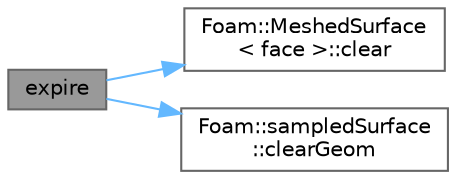 digraph "expire"
{
 // LATEX_PDF_SIZE
  bgcolor="transparent";
  edge [fontname=Helvetica,fontsize=10,labelfontname=Helvetica,labelfontsize=10];
  node [fontname=Helvetica,fontsize=10,shape=box,height=0.2,width=0.4];
  rankdir="LR";
  Node1 [id="Node000001",label="expire",height=0.2,width=0.4,color="gray40", fillcolor="grey60", style="filled", fontcolor="black",tooltip=" "];
  Node1 -> Node2 [id="edge1_Node000001_Node000002",color="steelblue1",style="solid",tooltip=" "];
  Node2 [id="Node000002",label="Foam::MeshedSurface\l\< face \>::clear",height=0.2,width=0.4,color="grey40", fillcolor="white", style="filled",URL="$classFoam_1_1MeshedSurface.html#ac8bb3912a3ce86b15842e79d0b421204",tooltip=" "];
  Node1 -> Node3 [id="edge2_Node000001_Node000003",color="steelblue1",style="solid",tooltip=" "];
  Node3 [id="Node000003",label="Foam::sampledSurface\l::clearGeom",height=0.2,width=0.4,color="grey40", fillcolor="white", style="filled",URL="$classFoam_1_1sampledSurface.html#a9781d3d5d4698ccb4ae3c791960aa0c5",tooltip=" "];
}
